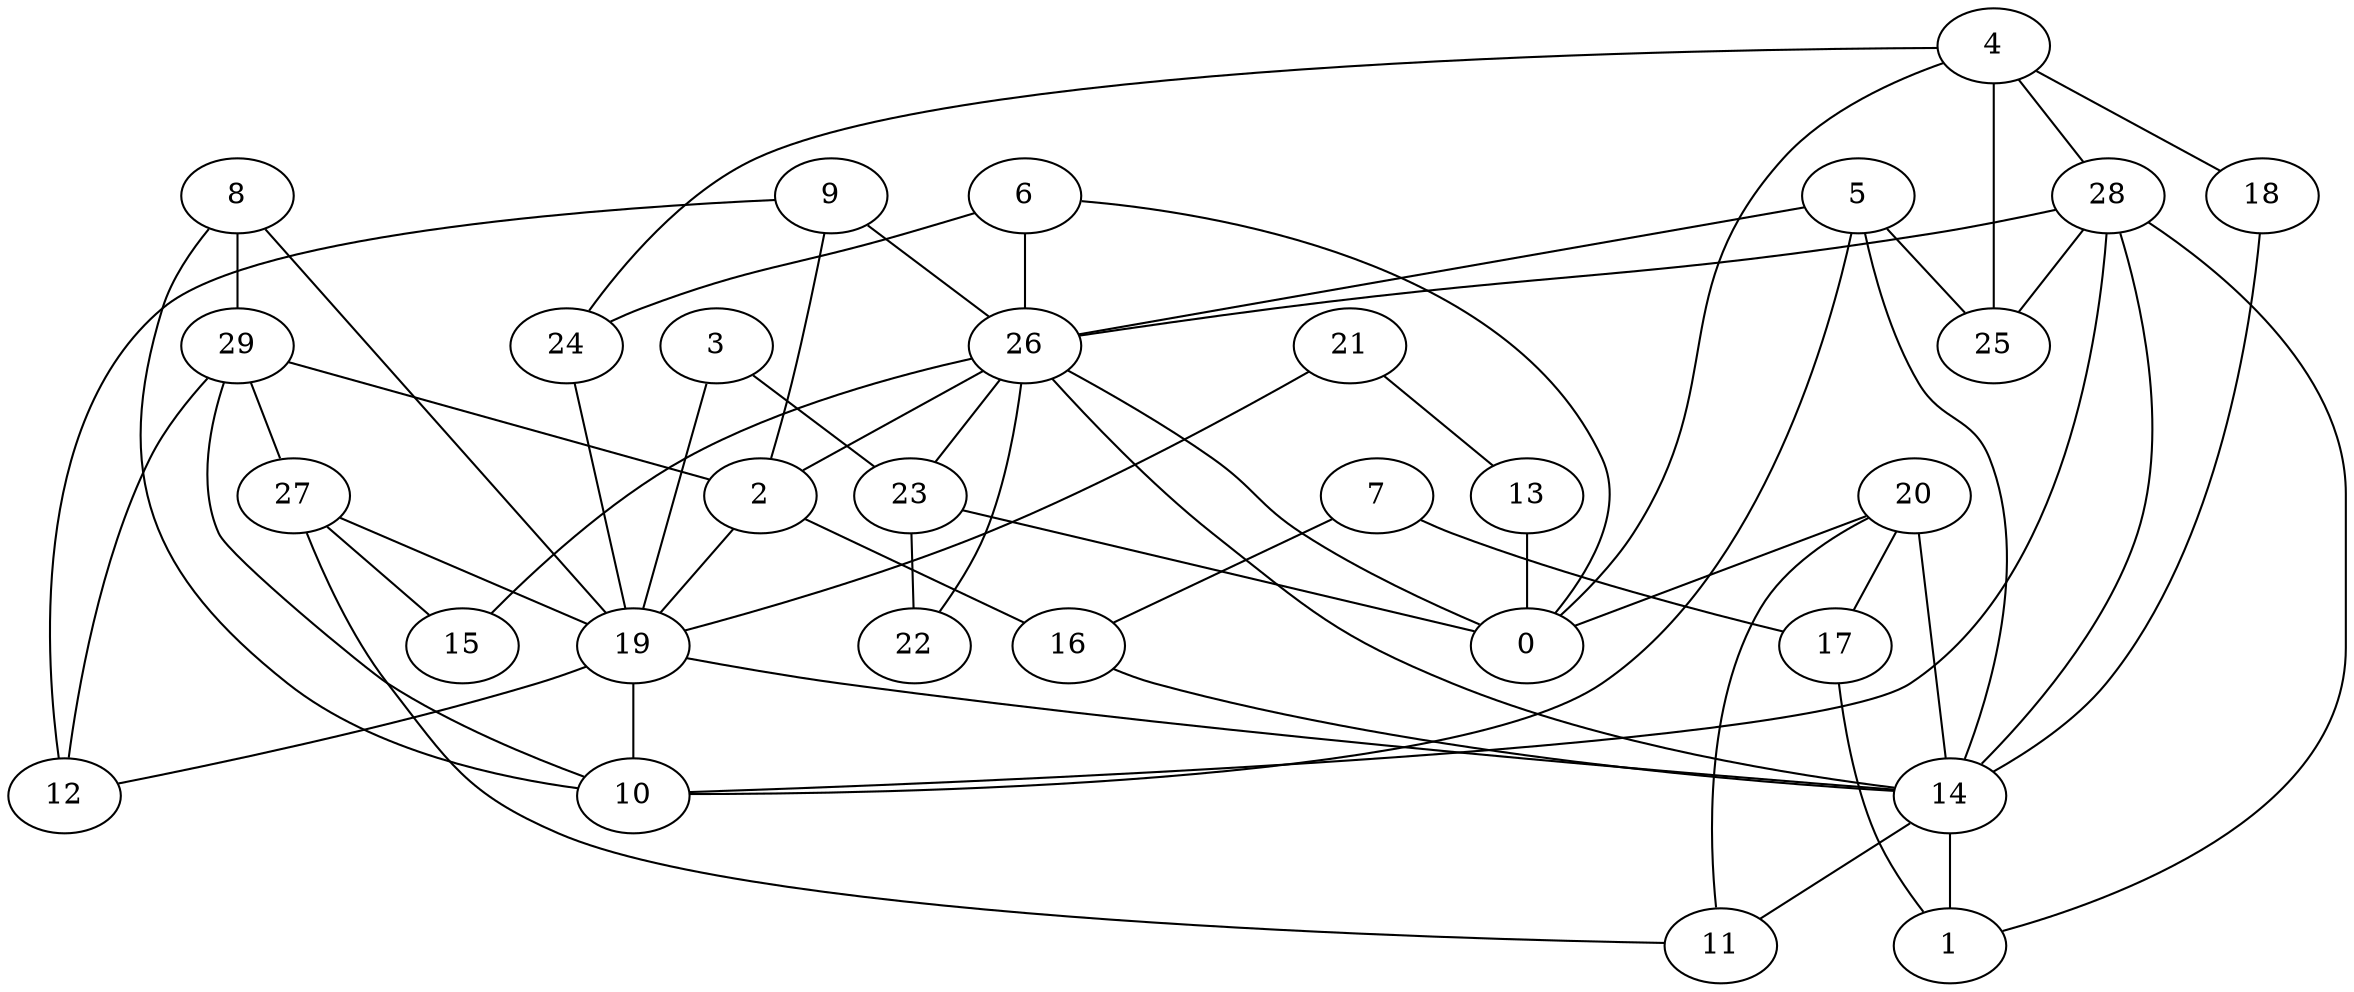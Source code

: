 digraph GG_graph {

subgraph G_graph {
edge [color = black]
"29" -> "12" [dir = none]
"4" -> "28" [dir = none]
"8" -> "19" [dir = none]
"9" -> "12" [dir = none]
"9" -> "26" [dir = none]
"18" -> "14" [dir = none]
"28" -> "25" [dir = none]
"28" -> "14" [dir = none]
"26" -> "23" [dir = none]
"26" -> "22" [dir = none]
"26" -> "15" [dir = none]
"26" -> "14" [dir = none]
"14" -> "11" [dir = none]
"14" -> "1" [dir = none]
"19" -> "10" [dir = none]
"19" -> "14" [dir = none]
"3" -> "19" [dir = none]
"6" -> "26" [dir = none]
"20" -> "0" [dir = none]
"20" -> "17" [dir = none]
"20" -> "14" [dir = none]
"7" -> "16" [dir = none]
"27" -> "11" [dir = none]
"24" -> "19" [dir = none]
"2" -> "16" [dir = none]
"2" -> "19" [dir = none]
"13" -> "0" [dir = none]
"5" -> "10" [dir = none]
"21" -> "19" [dir = none]
"28" -> "10" [dir = none]
"5" -> "14" [dir = none]
"8" -> "29" [dir = none]
"4" -> "25" [dir = none]
"9" -> "2" [dir = none]
"19" -> "12" [dir = none]
"20" -> "11" [dir = none]
"6" -> "24" [dir = none]
"28" -> "26" [dir = none]
"27" -> "19" [dir = none]
"28" -> "1" [dir = none]
"8" -> "10" [dir = none]
"6" -> "0" [dir = none]
"29" -> "10" [dir = none]
"3" -> "23" [dir = none]
"5" -> "26" [dir = none]
"7" -> "17" [dir = none]
"29" -> "2" [dir = none]
"21" -> "13" [dir = none]
"4" -> "18" [dir = none]
"5" -> "25" [dir = none]
"16" -> "14" [dir = none]
"26" -> "2" [dir = none]
"29" -> "27" [dir = none]
"17" -> "1" [dir = none]
"27" -> "15" [dir = none]
"4" -> "0" [dir = none]
"23" -> "0" [dir = none]
"26" -> "0" [dir = none]
"4" -> "24" [dir = none]
"23" -> "22" [dir = none]
}

}
